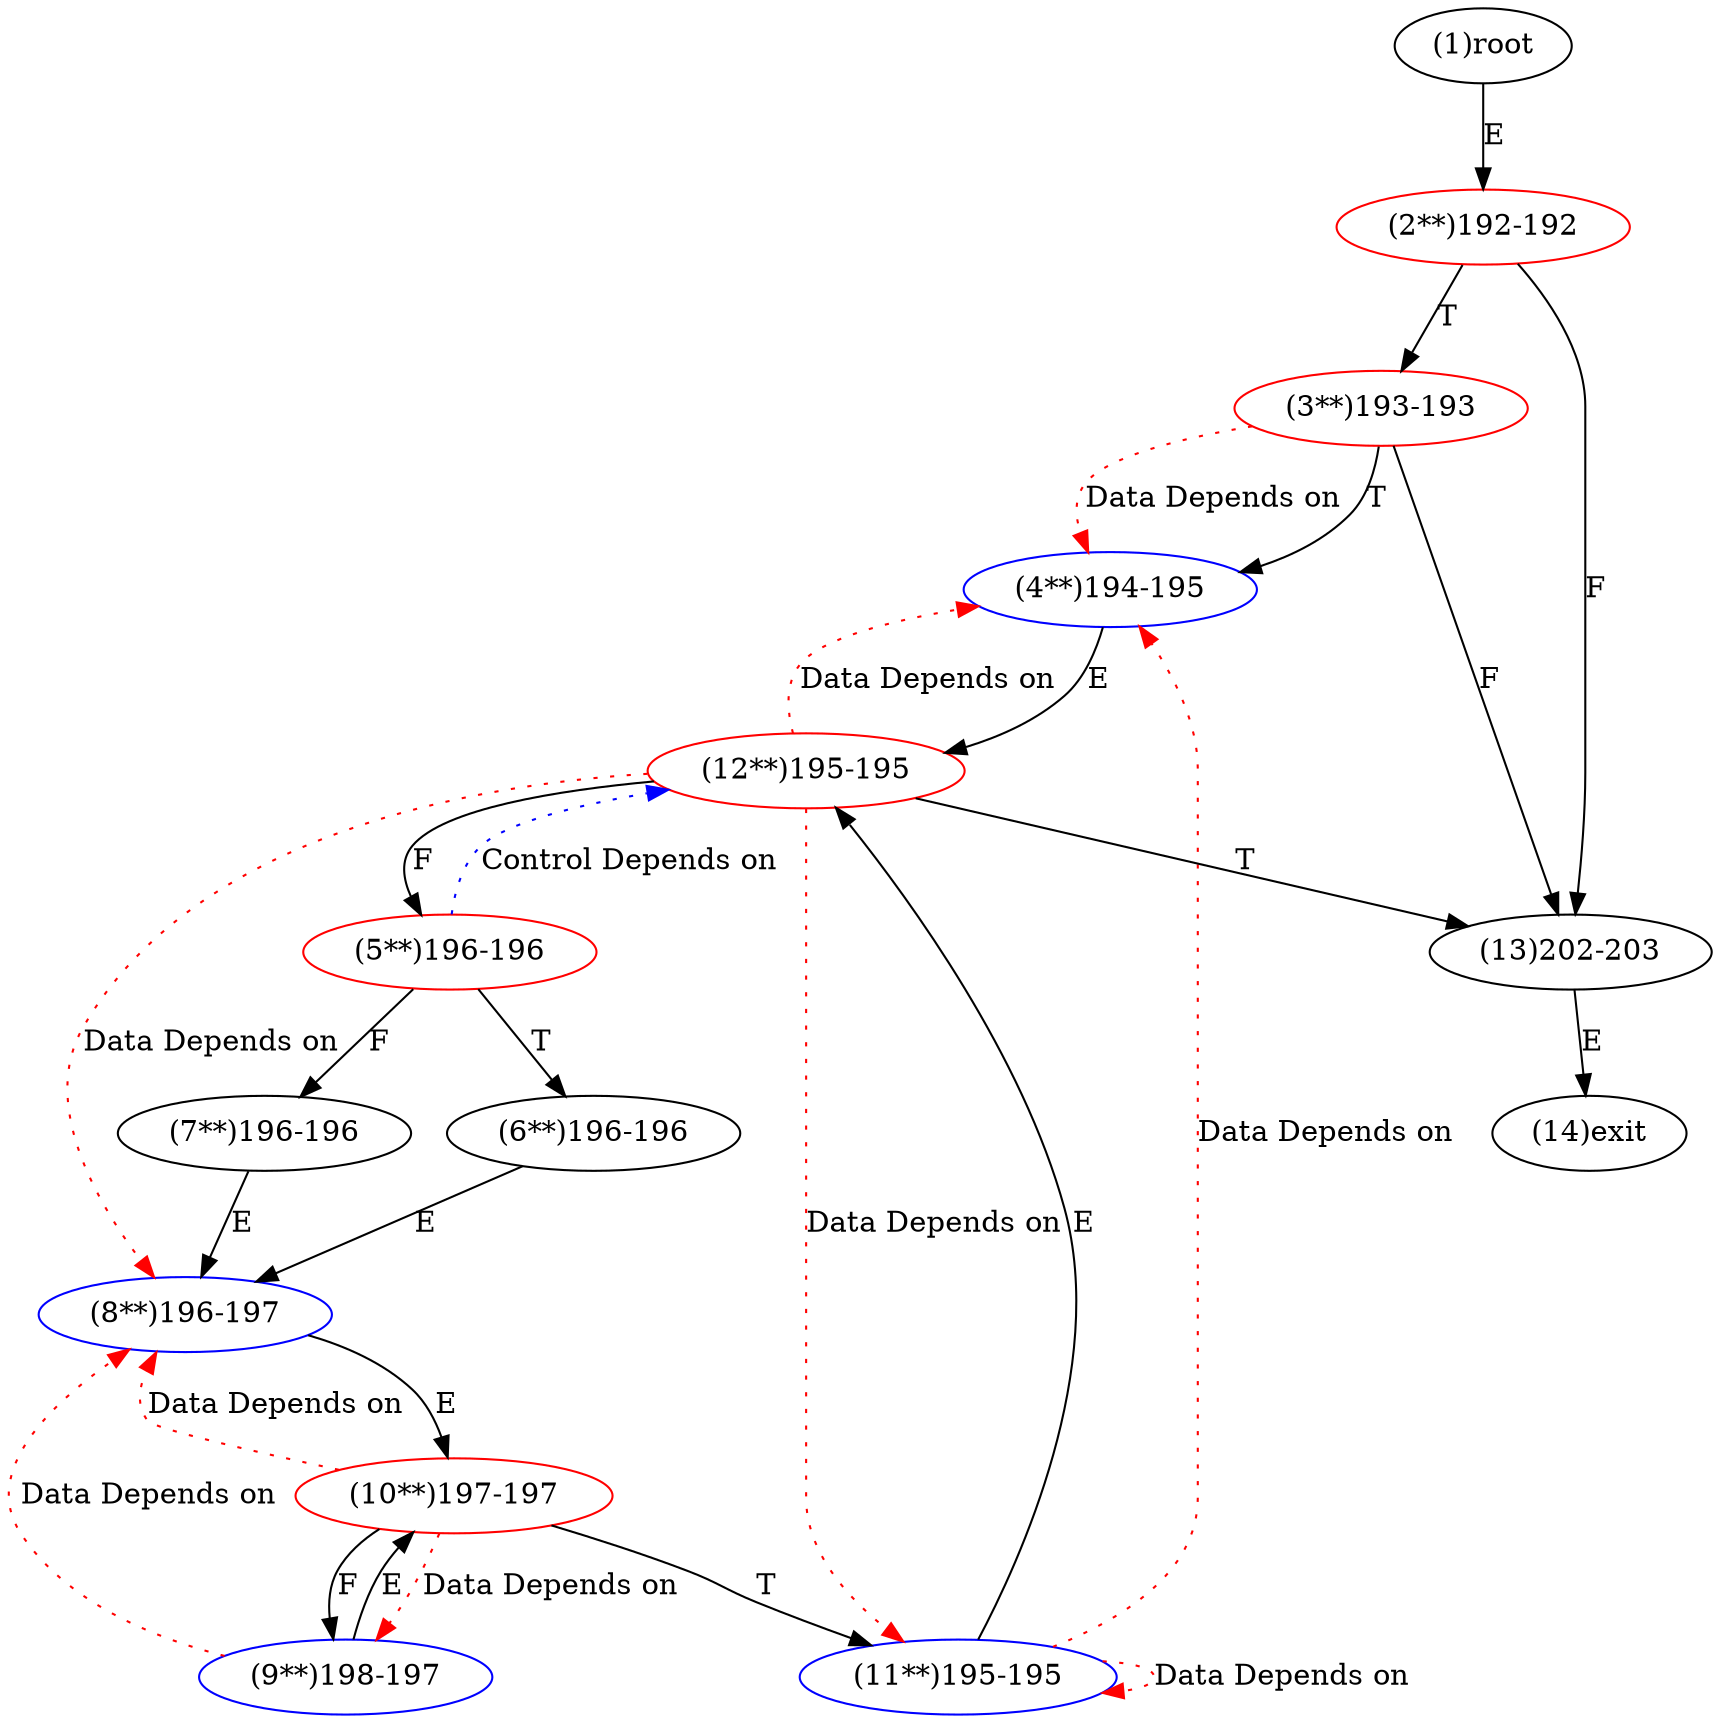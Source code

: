 digraph "" { 
1[ label="(1)root"];
2[ label="(2**)192-192",color=red];
3[ label="(3**)193-193",color=red];
4[ label="(4**)194-195",color=blue];
5[ label="(5**)196-196",color=red];
6[ label="(6**)196-196"];
7[ label="(7**)196-196"];
8[ label="(8**)196-197",color=blue];
9[ label="(9**)198-197",color=blue];
10[ label="(10**)197-197",color=red];
11[ label="(11**)195-195",color=blue];
12[ label="(12**)195-195",color=red];
13[ label="(13)202-203"];
14[ label="(14)exit"];
1->2[ label="E"];
2->13[ label="F"];
2->3[ label="T"];
3->13[ label="F"];
3->4[ label="T"];
4->12[ label="E"];
5->7[ label="F"];
5->6[ label="T"];
6->8[ label="E"];
7->8[ label="E"];
8->10[ label="E"];
9->10[ label="E"];
10->9[ label="F"];
10->11[ label="T"];
11->12[ label="E"];
12->5[ label="F"];
12->13[ label="T"];
13->14[ label="E"];
3->4[ color="red" label="Data Depends on" style = dotted ];
5->12[ color="blue" label="Control Depends on" style = dotted ];
9->8[ color="red" label="Data Depends on" style = dotted ];
10->8[ color="red" label="Data Depends on" style = dotted ];
10->9[ color="red" label="Data Depends on" style = dotted ];
11->11[ color="red" label="Data Depends on" style = dotted ];
11->4[ color="red" label="Data Depends on" style = dotted ];
12->8[ color="red" label="Data Depends on" style = dotted ];
12->11[ color="red" label="Data Depends on" style = dotted ];
12->4[ color="red" label="Data Depends on" style = dotted ];
}